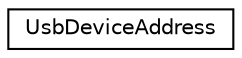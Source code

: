 digraph "Graphical Class Hierarchy"
{
  edge [fontname="Helvetica",fontsize="10",labelfontname="Helvetica",labelfontsize="10"];
  node [fontname="Helvetica",fontsize="10",shape=record];
  rankdir="LR";
  Node1 [label="UsbDeviceAddress",height=0.2,width=0.4,color="black", fillcolor="white", style="filled",URL="$struct_usb_device_address.html"];
}
